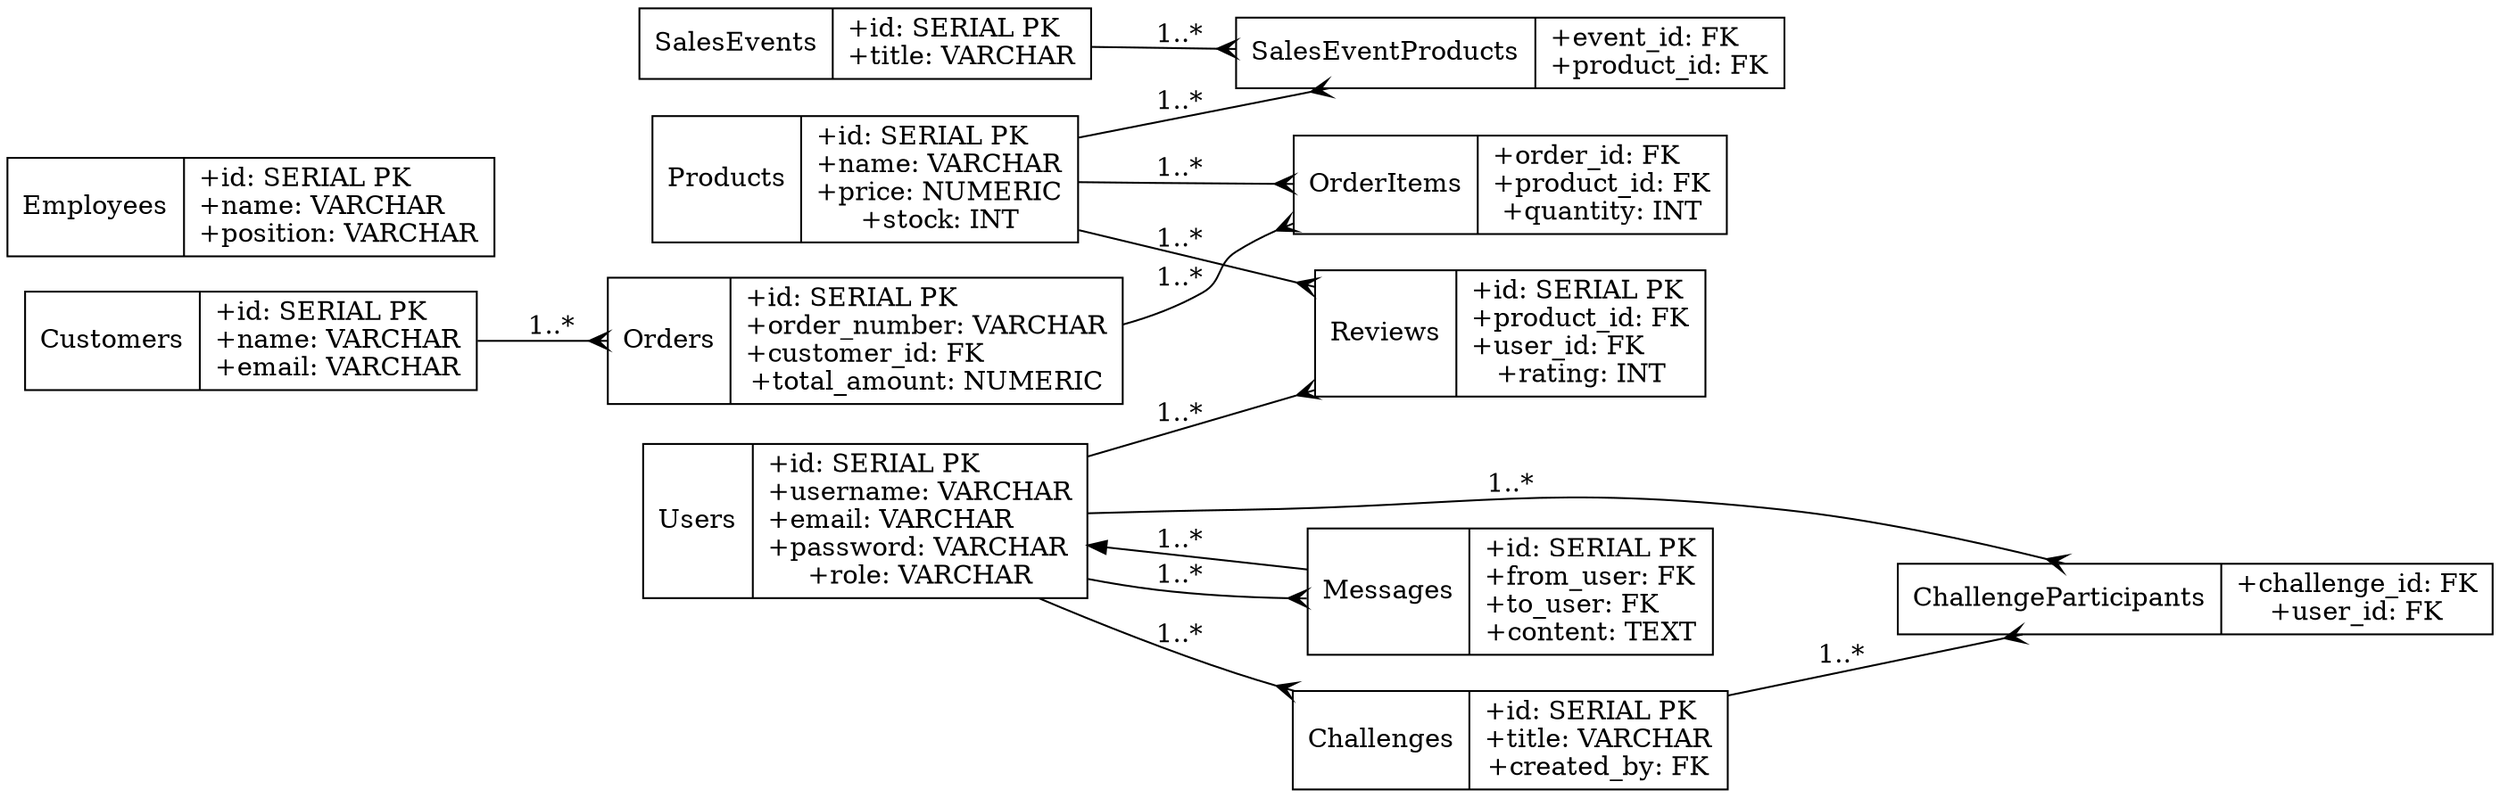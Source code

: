 digraph ERD {
  rankdir=LR;
  node [shape=record];
  Users [label="{Users|+id: SERIAL PK\l+username: VARCHAR\l+email: VARCHAR\l+password: VARCHAR\l+role: VARCHAR}"];
  Products [label="{Products|+id: SERIAL PK\l+name: VARCHAR\l+price: NUMERIC\l+stock: INT}"];
  Customers [label="{Customers|+id: SERIAL PK\l+name: VARCHAR\l+email: VARCHAR}"];
  Orders [label="{Orders|+id: SERIAL PK\l+order_number: VARCHAR\l+customer_id: FK\l+total_amount: NUMERIC}"];
  OrderItems [label="{OrderItems|+order_id: FK\l+product_id: FK\l+quantity: INT}"];
  Reviews [label="{Reviews|+id: SERIAL PK\l+product_id: FK\l+user_id: FK\l+rating: INT}"];
  SalesEvents [label="{SalesEvents|+id: SERIAL PK\l+title: VARCHAR}"];
  SalesEventProducts [label="{SalesEventProducts|+event_id: FK\l+product_id: FK}"];
  Challenges [label="{Challenges|+id: SERIAL PK\l+title: VARCHAR\l+created_by: FK}"];
  ChallengeParticipants [label="{ChallengeParticipants|+challenge_id: FK\l+user_id: FK}"];
  Employees [label="{Employees|+id: SERIAL PK\l+name: VARCHAR\l+position: VARCHAR}"];
  Messages [label="{Messages|+id: SERIAL PK\l+from_user: FK\l+to_user: FK\l+content: TEXT}"];

  Customers -> Orders [label="1..*", arrowhead=crow];
  Orders -> OrderItems [label="1..*", arrowhead=crow];
  Products -> OrderItems [label="1..*", arrowhead=crow];
  Products -> Reviews [label="1..*", arrowhead=crow];
  Users -> Reviews [label="1..*", arrowhead=crow];
  Users -> Messages [label="1..*", arrowhead=crow];
  Users -> Messages [label="1..*", dir=back];
  SalesEvents -> SalesEventProducts [label="1..*", arrowhead=crow];
  Products -> SalesEventProducts [label="1..*", arrowhead=crow];
  Users -> Challenges [label="1..*", arrowhead=crow];
  Challenges -> ChallengeParticipants [label="1..*", arrowhead=crow];
  Users -> ChallengeParticipants [label="1..*", arrowhead=crow];
}